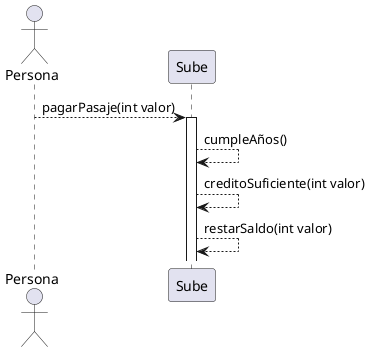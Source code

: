 @startuml
'https://plantuml.com/sequence-diagram

Actor Persona

participant Sube as sube order 1

Persona --> sube: pagarPasaje(int valor)
activate sube
sube --> sube: cumpleAños()
sube --> sube: creditoSuficiente(int valor)
sube --> sube: restarSaldo(int valor)

@enduml